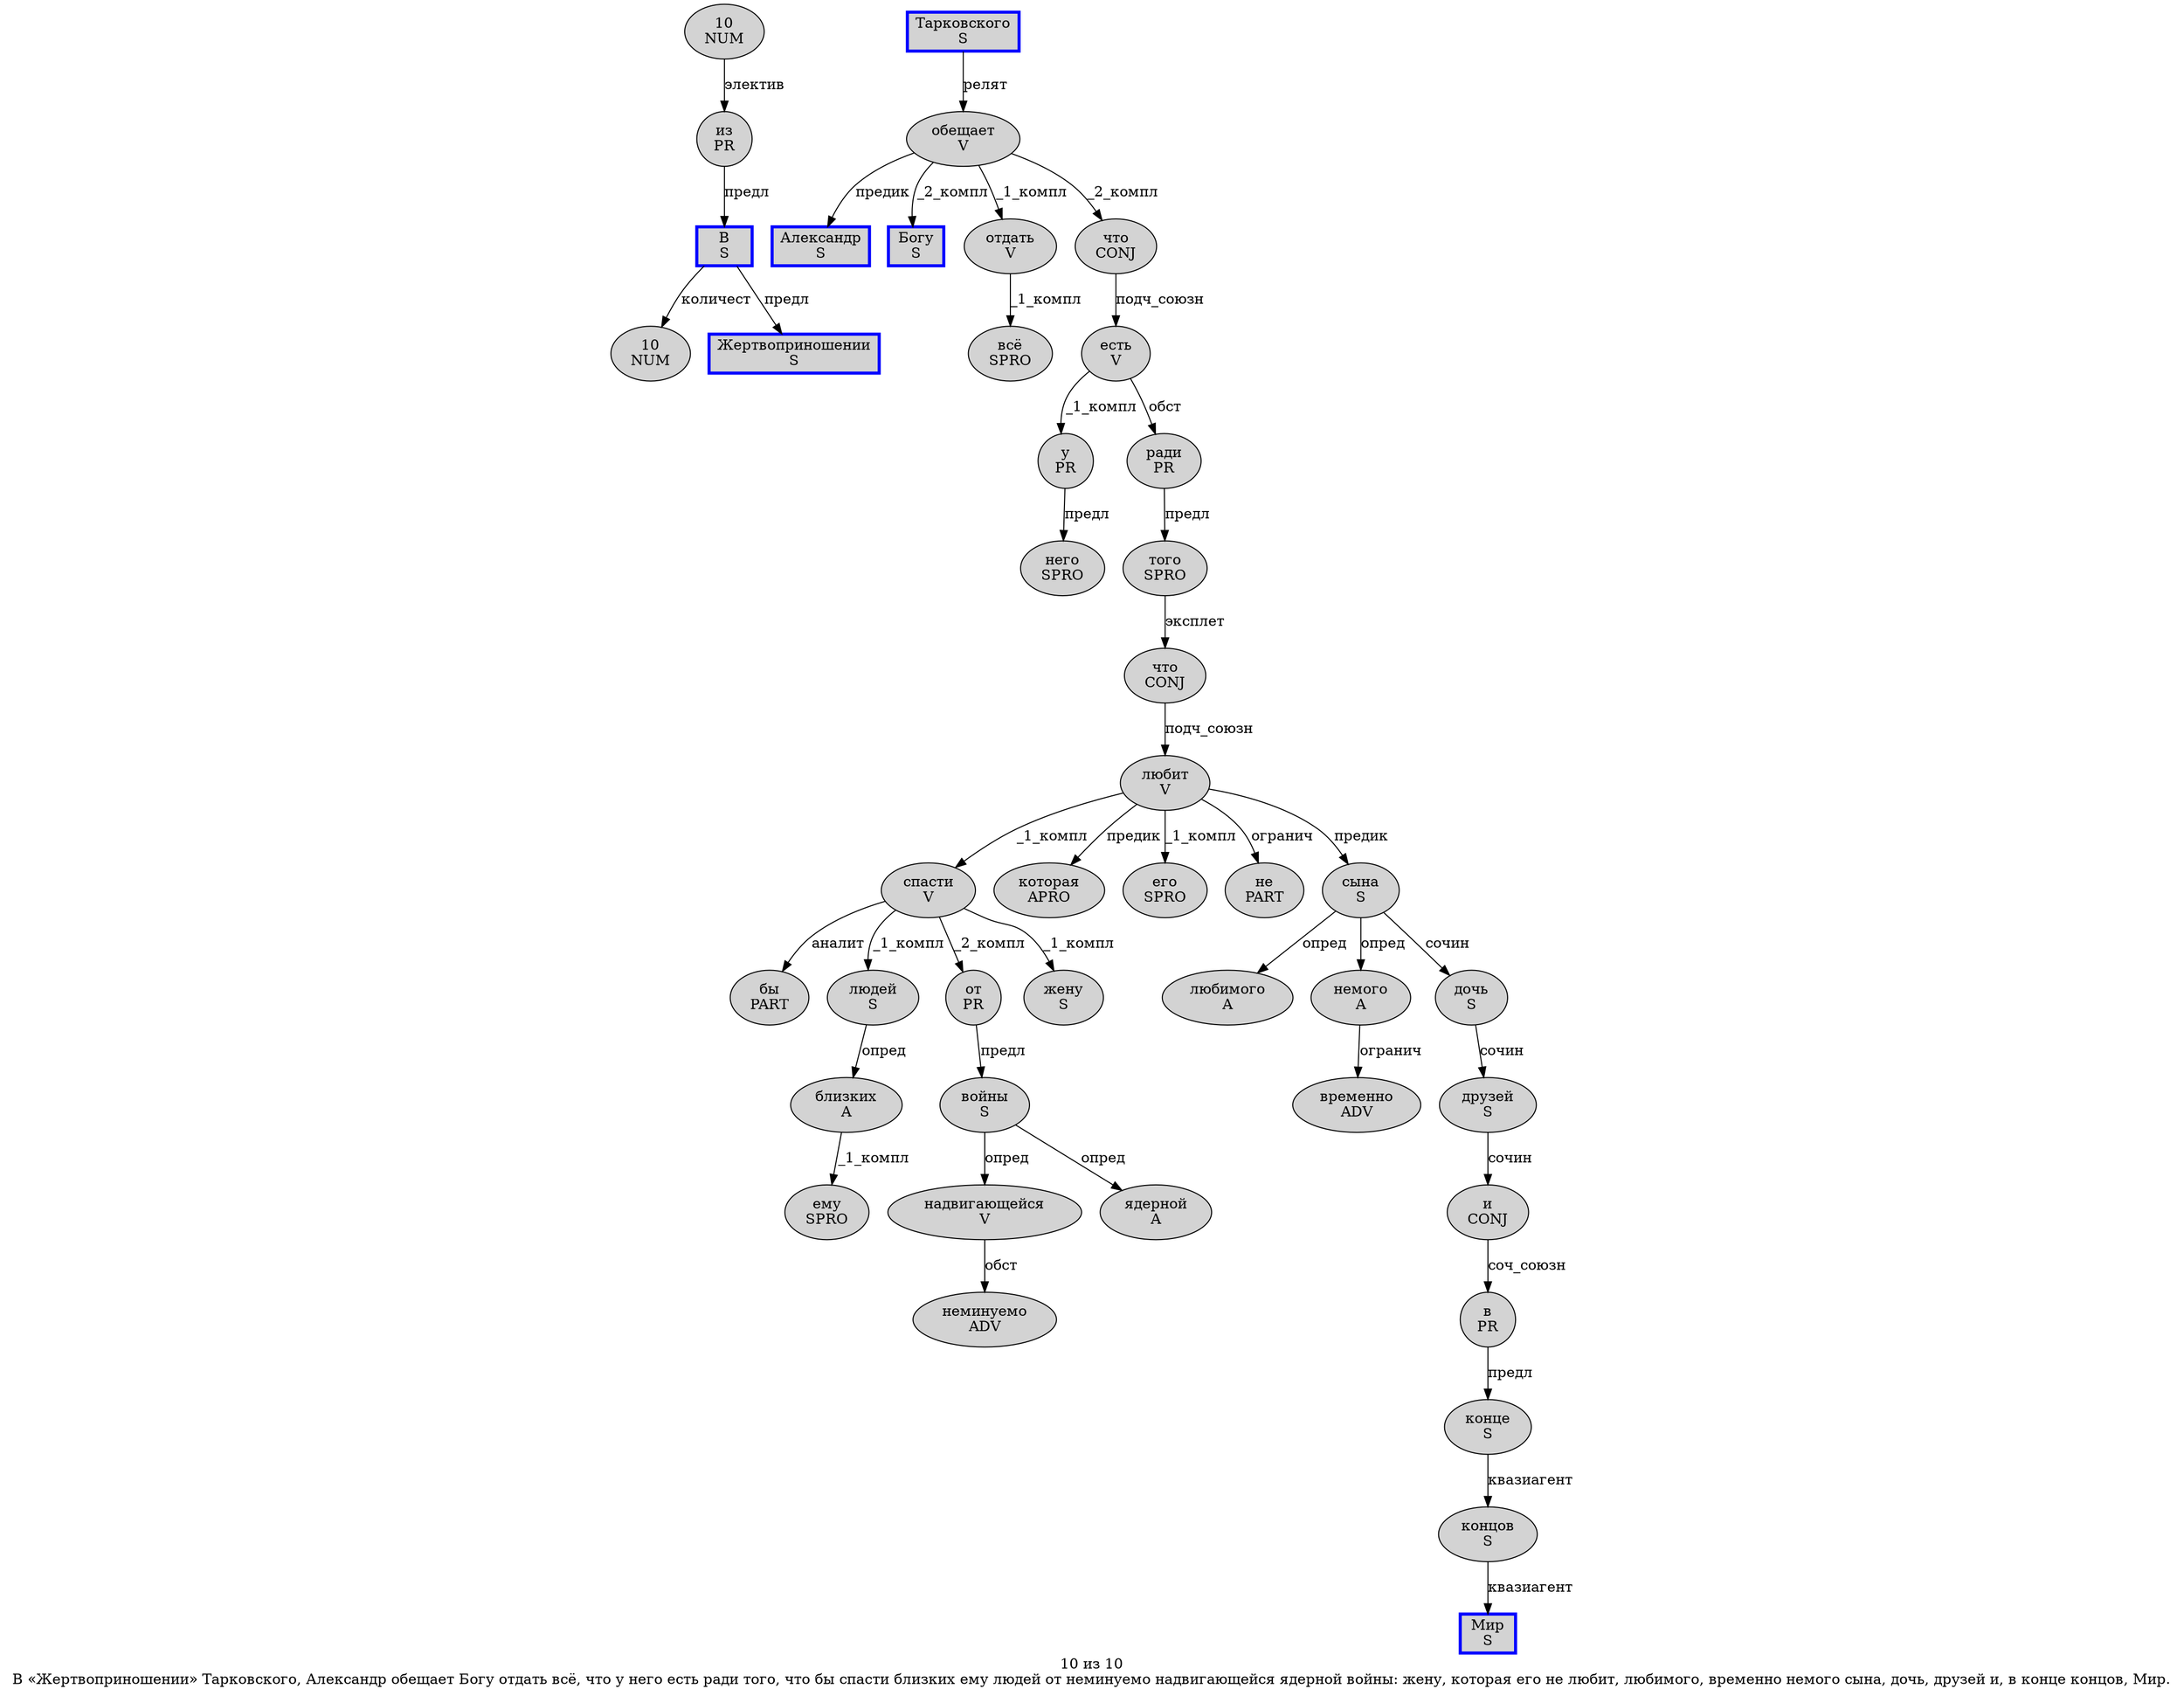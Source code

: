 digraph SENTENCE_1162 {
	graph [label="10 из 10
В «Жертвоприношении» Тарковского, Александр обещает Богу отдать всё, что у него есть ради того, что бы спасти близких ему людей от неминуемо надвигающейся ядерной войны: жену, которая его не любит, любимого, временно немого сына, дочь, друзей и, в конце концов, Мир."]
	node [style=filled]
		0 [label="10
NUM" color="" fillcolor=lightgray penwidth=1 shape=ellipse]
		1 [label="из
PR" color="" fillcolor=lightgray penwidth=1 shape=ellipse]
		2 [label="10
NUM" color="" fillcolor=lightgray penwidth=1 shape=ellipse]
		3 [label="В
S" color=blue fillcolor=lightgray penwidth=3 shape=box]
		5 [label="Жертвоприношении
S" color=blue fillcolor=lightgray penwidth=3 shape=box]
		7 [label="Тарковского
S" color=blue fillcolor=lightgray penwidth=3 shape=box]
		9 [label="Александр
S" color=blue fillcolor=lightgray penwidth=3 shape=box]
		10 [label="обещает
V" color="" fillcolor=lightgray penwidth=1 shape=ellipse]
		11 [label="Богу
S" color=blue fillcolor=lightgray penwidth=3 shape=box]
		12 [label="отдать
V" color="" fillcolor=lightgray penwidth=1 shape=ellipse]
		13 [label="всё
SPRO" color="" fillcolor=lightgray penwidth=1 shape=ellipse]
		15 [label="что
CONJ" color="" fillcolor=lightgray penwidth=1 shape=ellipse]
		16 [label="у
PR" color="" fillcolor=lightgray penwidth=1 shape=ellipse]
		17 [label="него
SPRO" color="" fillcolor=lightgray penwidth=1 shape=ellipse]
		18 [label="есть
V" color="" fillcolor=lightgray penwidth=1 shape=ellipse]
		19 [label="ради
PR" color="" fillcolor=lightgray penwidth=1 shape=ellipse]
		20 [label="того
SPRO" color="" fillcolor=lightgray penwidth=1 shape=ellipse]
		22 [label="что
CONJ" color="" fillcolor=lightgray penwidth=1 shape=ellipse]
		23 [label="бы
PART" color="" fillcolor=lightgray penwidth=1 shape=ellipse]
		24 [label="спасти
V" color="" fillcolor=lightgray penwidth=1 shape=ellipse]
		25 [label="близких
A" color="" fillcolor=lightgray penwidth=1 shape=ellipse]
		26 [label="ему
SPRO" color="" fillcolor=lightgray penwidth=1 shape=ellipse]
		27 [label="людей
S" color="" fillcolor=lightgray penwidth=1 shape=ellipse]
		28 [label="от
PR" color="" fillcolor=lightgray penwidth=1 shape=ellipse]
		29 [label="неминуемо
ADV" color="" fillcolor=lightgray penwidth=1 shape=ellipse]
		30 [label="надвигающейся
V" color="" fillcolor=lightgray penwidth=1 shape=ellipse]
		31 [label="ядерной
A" color="" fillcolor=lightgray penwidth=1 shape=ellipse]
		32 [label="войны
S" color="" fillcolor=lightgray penwidth=1 shape=ellipse]
		34 [label="жену
S" color="" fillcolor=lightgray penwidth=1 shape=ellipse]
		36 [label="которая
APRO" color="" fillcolor=lightgray penwidth=1 shape=ellipse]
		37 [label="его
SPRO" color="" fillcolor=lightgray penwidth=1 shape=ellipse]
		38 [label="не
PART" color="" fillcolor=lightgray penwidth=1 shape=ellipse]
		39 [label="любит
V" color="" fillcolor=lightgray penwidth=1 shape=ellipse]
		41 [label="любимого
A" color="" fillcolor=lightgray penwidth=1 shape=ellipse]
		43 [label="временно
ADV" color="" fillcolor=lightgray penwidth=1 shape=ellipse]
		44 [label="немого
A" color="" fillcolor=lightgray penwidth=1 shape=ellipse]
		45 [label="сына
S" color="" fillcolor=lightgray penwidth=1 shape=ellipse]
		47 [label="дочь
S" color="" fillcolor=lightgray penwidth=1 shape=ellipse]
		49 [label="друзей
S" color="" fillcolor=lightgray penwidth=1 shape=ellipse]
		50 [label="и
CONJ" color="" fillcolor=lightgray penwidth=1 shape=ellipse]
		52 [label="в
PR" color="" fillcolor=lightgray penwidth=1 shape=ellipse]
		53 [label="конце
S" color="" fillcolor=lightgray penwidth=1 shape=ellipse]
		54 [label="концов
S" color="" fillcolor=lightgray penwidth=1 shape=ellipse]
		56 [label="Мир
S" color=blue fillcolor=lightgray penwidth=3 shape=box]
			19 -> 20 [label="предл"]
			22 -> 39 [label="подч_союзн"]
			16 -> 17 [label="предл"]
			32 -> 30 [label="опред"]
			32 -> 31 [label="опред"]
			49 -> 50 [label="сочин"]
			20 -> 22 [label="эксплет"]
			24 -> 23 [label="аналит"]
			24 -> 27 [label="_1_компл"]
			24 -> 28 [label="_2_компл"]
			24 -> 34 [label="_1_компл"]
			52 -> 53 [label="предл"]
			15 -> 18 [label="подч_союзн"]
			10 -> 9 [label="предик"]
			10 -> 11 [label="_2_компл"]
			10 -> 12 [label="_1_компл"]
			10 -> 15 [label="_2_компл"]
			44 -> 43 [label="огранич"]
			28 -> 32 [label="предл"]
			39 -> 24 [label="_1_компл"]
			39 -> 36 [label="предик"]
			39 -> 37 [label="_1_компл"]
			39 -> 38 [label="огранич"]
			39 -> 45 [label="предик"]
			53 -> 54 [label="квазиагент"]
			3 -> 2 [label="количест"]
			3 -> 5 [label="предл"]
			18 -> 16 [label="_1_компл"]
			18 -> 19 [label="обст"]
			45 -> 41 [label="опред"]
			45 -> 44 [label="опред"]
			45 -> 47 [label="сочин"]
			54 -> 56 [label="квазиагент"]
			0 -> 1 [label="электив"]
			47 -> 49 [label="сочин"]
			27 -> 25 [label="опред"]
			25 -> 26 [label="_1_компл"]
			50 -> 52 [label="соч_союзн"]
			12 -> 13 [label="_1_компл"]
			30 -> 29 [label="обст"]
			7 -> 10 [label="релят"]
			1 -> 3 [label="предл"]
}